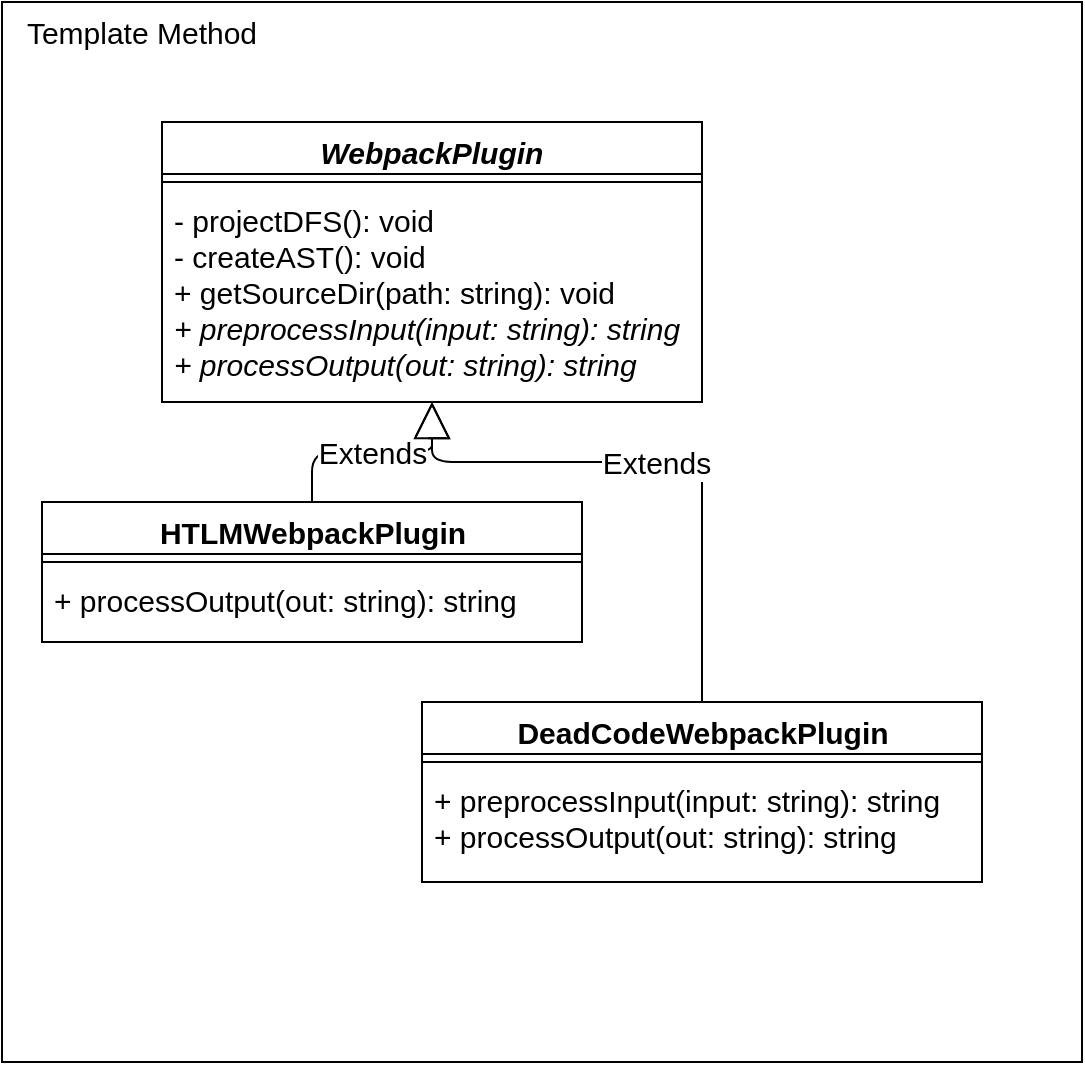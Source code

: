 <mxfile>
    <diagram id="VLdTmAQN8SQ1gorpBs4H" name="Страница 1">
        <mxGraphModel dx="1186" dy="970" grid="1" gridSize="10" guides="1" tooltips="1" connect="1" arrows="1" fold="1" page="1" pageScale="1" pageWidth="827" pageHeight="1169" math="0" shadow="0">
            <root>
                <mxCell id="0"/>
                <mxCell id="1" parent="0"/>
                <mxCell id="2" value="" style="rounded=0;whiteSpace=wrap;html=1;" vertex="1" parent="1">
                    <mxGeometry x="10" y="10" width="540" height="530" as="geometry"/>
                </mxCell>
                <mxCell id="3" value="Template Method" style="text;html=1;strokeColor=none;fillColor=none;align=center;verticalAlign=middle;whiteSpace=wrap;rounded=0;fontSize=15;" vertex="1" parent="1">
                    <mxGeometry x="10" y="10" width="140" height="30" as="geometry"/>
                </mxCell>
                <mxCell id="4" value="WebpackPlugin" style="swimlane;fontStyle=3;align=center;verticalAlign=top;childLayout=stackLayout;horizontal=1;startSize=26;horizontalStack=0;resizeParent=1;resizeParentMax=0;resizeLast=0;collapsible=1;marginBottom=0;fontSize=15;" vertex="1" parent="1">
                    <mxGeometry x="90" y="70" width="270" height="140" as="geometry"/>
                </mxCell>
                <mxCell id="6" value="" style="line;strokeWidth=1;fillColor=none;align=left;verticalAlign=middle;spacingTop=-1;spacingLeft=3;spacingRight=3;rotatable=0;labelPosition=right;points=[];portConstraint=eastwest;strokeColor=inherit;fontSize=15;" vertex="1" parent="4">
                    <mxGeometry y="26" width="270" height="8" as="geometry"/>
                </mxCell>
                <mxCell id="7" value="&lt;span style=&quot;font-style: normal;&quot;&gt;- projectDFS(): void&lt;/span&gt;&lt;br&gt;&lt;span style=&quot;font-style: normal;&quot;&gt;- createAST(): void&lt;/span&gt;&lt;br&gt;&lt;span style=&quot;font-style: normal;&quot;&gt;+ getSourceDir(path: string): void&lt;/span&gt;&lt;br&gt;+ preprocessInput(input: string): string&lt;br&gt;+ processOutput(out: string): string" style="text;strokeColor=none;fillColor=none;align=left;verticalAlign=top;spacingLeft=4;spacingRight=4;overflow=hidden;rotatable=0;points=[[0,0.5],[1,0.5]];portConstraint=eastwest;fontSize=15;html=1;fontStyle=2" vertex="1" parent="4">
                    <mxGeometry y="34" width="270" height="106" as="geometry"/>
                </mxCell>
                <mxCell id="8" value="HTLMWebpackPlugin" style="swimlane;fontStyle=1;align=center;verticalAlign=top;childLayout=stackLayout;horizontal=1;startSize=26;horizontalStack=0;resizeParent=1;resizeParentMax=0;resizeLast=0;collapsible=1;marginBottom=0;fontSize=15;html=1;" vertex="1" parent="1">
                    <mxGeometry x="30" y="260" width="270" height="70" as="geometry"/>
                </mxCell>
                <mxCell id="10" value="" style="line;strokeWidth=1;fillColor=none;align=left;verticalAlign=middle;spacingTop=-1;spacingLeft=3;spacingRight=3;rotatable=0;labelPosition=right;points=[];portConstraint=eastwest;strokeColor=inherit;fontSize=15;html=1;" vertex="1" parent="8">
                    <mxGeometry y="26" width="270" height="8" as="geometry"/>
                </mxCell>
                <mxCell id="11" value="+ processOutput(out: string): string" style="text;strokeColor=none;fillColor=none;align=left;verticalAlign=top;spacingLeft=4;spacingRight=4;overflow=hidden;rotatable=0;points=[[0,0.5],[1,0.5]];portConstraint=eastwest;fontSize=15;html=1;" vertex="1" parent="8">
                    <mxGeometry y="34" width="270" height="36" as="geometry"/>
                </mxCell>
                <mxCell id="12" value="DeadCodeWebpackPlugin" style="swimlane;fontStyle=1;align=center;verticalAlign=top;childLayout=stackLayout;horizontal=1;startSize=26;horizontalStack=0;resizeParent=1;resizeParentMax=0;resizeLast=0;collapsible=1;marginBottom=0;fontSize=15;html=1;" vertex="1" parent="1">
                    <mxGeometry x="220" y="360" width="280" height="90" as="geometry"/>
                </mxCell>
                <mxCell id="14" value="" style="line;strokeWidth=1;fillColor=none;align=left;verticalAlign=middle;spacingTop=-1;spacingLeft=3;spacingRight=3;rotatable=0;labelPosition=right;points=[];portConstraint=eastwest;strokeColor=inherit;fontSize=15;html=1;" vertex="1" parent="12">
                    <mxGeometry y="26" width="280" height="8" as="geometry"/>
                </mxCell>
                <mxCell id="15" value="+ preprocessInput(input: string): string&lt;br&gt;+ processOutput(out: string): string" style="text;strokeColor=none;fillColor=none;align=left;verticalAlign=top;spacingLeft=4;spacingRight=4;overflow=hidden;rotatable=0;points=[[0,0.5],[1,0.5]];portConstraint=eastwest;fontSize=15;html=1;" vertex="1" parent="12">
                    <mxGeometry y="34" width="280" height="56" as="geometry"/>
                </mxCell>
                <mxCell id="17" value="Extends" style="endArrow=block;endSize=16;endFill=0;html=1;fontSize=15;edgeStyle=orthogonalEdgeStyle;" edge="1" parent="1" source="8" target="4">
                    <mxGeometry width="160" relative="1" as="geometry">
                        <mxPoint x="340" y="360" as="sourcePoint"/>
                        <mxPoint x="500" y="360" as="targetPoint"/>
                    </mxGeometry>
                </mxCell>
                <mxCell id="18" value="Extends" style="endArrow=block;endSize=16;endFill=0;html=1;fontSize=15;edgeStyle=orthogonalEdgeStyle;" edge="1" parent="1" source="12" target="4">
                    <mxGeometry x="0.004" width="160" relative="1" as="geometry">
                        <mxPoint x="188.548" y="270" as="sourcePoint"/>
                        <mxPoint x="207.903" y="220" as="targetPoint"/>
                        <Array as="points">
                            <mxPoint x="360" y="240"/>
                            <mxPoint x="225" y="240"/>
                        </Array>
                        <mxPoint as="offset"/>
                    </mxGeometry>
                </mxCell>
            </root>
        </mxGraphModel>
    </diagram>
</mxfile>
